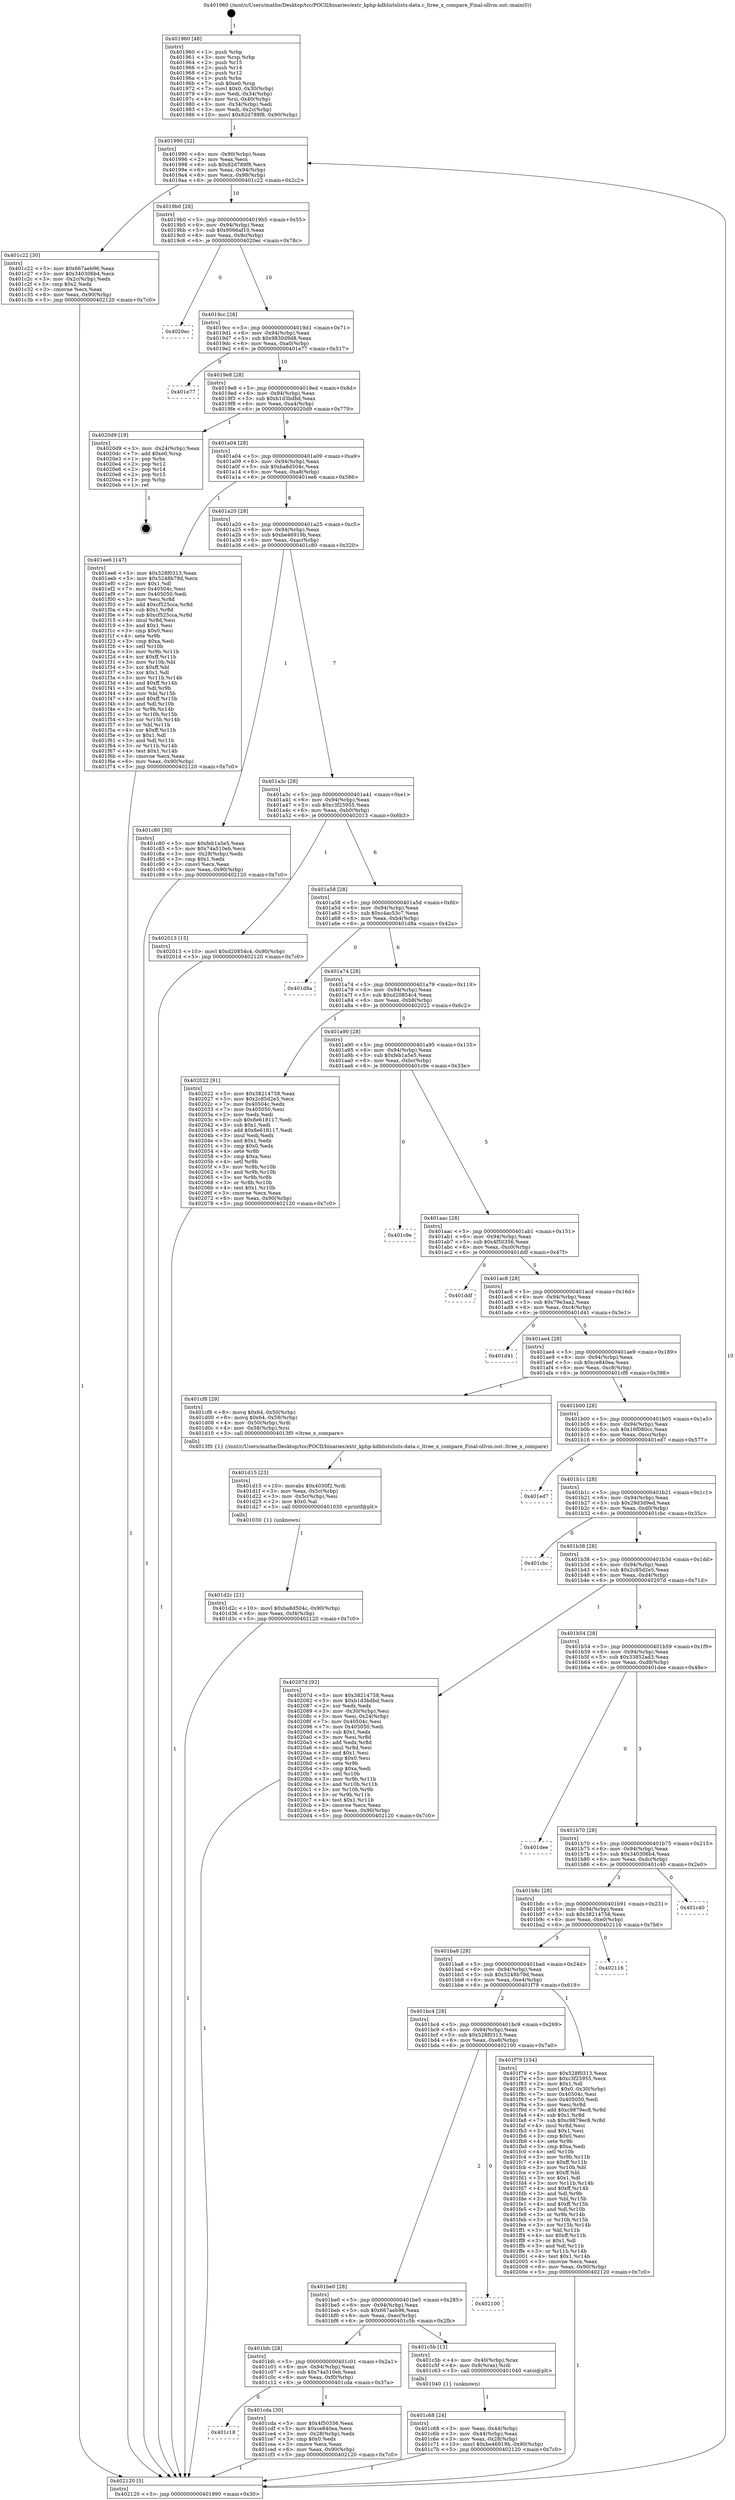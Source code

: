 digraph "0x401960" {
  label = "0x401960 (/mnt/c/Users/mathe/Desktop/tcc/POCII/binaries/extr_kphp-kdblistslists-data.c_ltree_x_compare_Final-ollvm.out::main(0))"
  labelloc = "t"
  node[shape=record]

  Entry [label="",width=0.3,height=0.3,shape=circle,fillcolor=black,style=filled]
  "0x401990" [label="{
     0x401990 [32]\l
     | [instrs]\l
     &nbsp;&nbsp;0x401990 \<+6\>: mov -0x90(%rbp),%eax\l
     &nbsp;&nbsp;0x401996 \<+2\>: mov %eax,%ecx\l
     &nbsp;&nbsp;0x401998 \<+6\>: sub $0x82d789f8,%ecx\l
     &nbsp;&nbsp;0x40199e \<+6\>: mov %eax,-0x94(%rbp)\l
     &nbsp;&nbsp;0x4019a4 \<+6\>: mov %ecx,-0x98(%rbp)\l
     &nbsp;&nbsp;0x4019aa \<+6\>: je 0000000000401c22 \<main+0x2c2\>\l
  }"]
  "0x401c22" [label="{
     0x401c22 [30]\l
     | [instrs]\l
     &nbsp;&nbsp;0x401c22 \<+5\>: mov $0x667aeb96,%eax\l
     &nbsp;&nbsp;0x401c27 \<+5\>: mov $0x340306b4,%ecx\l
     &nbsp;&nbsp;0x401c2c \<+3\>: mov -0x2c(%rbp),%edx\l
     &nbsp;&nbsp;0x401c2f \<+3\>: cmp $0x2,%edx\l
     &nbsp;&nbsp;0x401c32 \<+3\>: cmovne %ecx,%eax\l
     &nbsp;&nbsp;0x401c35 \<+6\>: mov %eax,-0x90(%rbp)\l
     &nbsp;&nbsp;0x401c3b \<+5\>: jmp 0000000000402120 \<main+0x7c0\>\l
  }"]
  "0x4019b0" [label="{
     0x4019b0 [28]\l
     | [instrs]\l
     &nbsp;&nbsp;0x4019b0 \<+5\>: jmp 00000000004019b5 \<main+0x55\>\l
     &nbsp;&nbsp;0x4019b5 \<+6\>: mov -0x94(%rbp),%eax\l
     &nbsp;&nbsp;0x4019bb \<+5\>: sub $0x9066af10,%eax\l
     &nbsp;&nbsp;0x4019c0 \<+6\>: mov %eax,-0x9c(%rbp)\l
     &nbsp;&nbsp;0x4019c6 \<+6\>: je 00000000004020ec \<main+0x78c\>\l
  }"]
  "0x402120" [label="{
     0x402120 [5]\l
     | [instrs]\l
     &nbsp;&nbsp;0x402120 \<+5\>: jmp 0000000000401990 \<main+0x30\>\l
  }"]
  "0x401960" [label="{
     0x401960 [48]\l
     | [instrs]\l
     &nbsp;&nbsp;0x401960 \<+1\>: push %rbp\l
     &nbsp;&nbsp;0x401961 \<+3\>: mov %rsp,%rbp\l
     &nbsp;&nbsp;0x401964 \<+2\>: push %r15\l
     &nbsp;&nbsp;0x401966 \<+2\>: push %r14\l
     &nbsp;&nbsp;0x401968 \<+2\>: push %r12\l
     &nbsp;&nbsp;0x40196a \<+1\>: push %rbx\l
     &nbsp;&nbsp;0x40196b \<+7\>: sub $0xe0,%rsp\l
     &nbsp;&nbsp;0x401972 \<+7\>: movl $0x0,-0x30(%rbp)\l
     &nbsp;&nbsp;0x401979 \<+3\>: mov %edi,-0x34(%rbp)\l
     &nbsp;&nbsp;0x40197c \<+4\>: mov %rsi,-0x40(%rbp)\l
     &nbsp;&nbsp;0x401980 \<+3\>: mov -0x34(%rbp),%edi\l
     &nbsp;&nbsp;0x401983 \<+3\>: mov %edi,-0x2c(%rbp)\l
     &nbsp;&nbsp;0x401986 \<+10\>: movl $0x82d789f8,-0x90(%rbp)\l
  }"]
  Exit [label="",width=0.3,height=0.3,shape=circle,fillcolor=black,style=filled,peripheries=2]
  "0x4020ec" [label="{
     0x4020ec\l
  }", style=dashed]
  "0x4019cc" [label="{
     0x4019cc [28]\l
     | [instrs]\l
     &nbsp;&nbsp;0x4019cc \<+5\>: jmp 00000000004019d1 \<main+0x71\>\l
     &nbsp;&nbsp;0x4019d1 \<+6\>: mov -0x94(%rbp),%eax\l
     &nbsp;&nbsp;0x4019d7 \<+5\>: sub $0x9830d9d8,%eax\l
     &nbsp;&nbsp;0x4019dc \<+6\>: mov %eax,-0xa0(%rbp)\l
     &nbsp;&nbsp;0x4019e2 \<+6\>: je 0000000000401e77 \<main+0x517\>\l
  }"]
  "0x401d2c" [label="{
     0x401d2c [21]\l
     | [instrs]\l
     &nbsp;&nbsp;0x401d2c \<+10\>: movl $0xba8d504c,-0x90(%rbp)\l
     &nbsp;&nbsp;0x401d36 \<+6\>: mov %eax,-0xf4(%rbp)\l
     &nbsp;&nbsp;0x401d3c \<+5\>: jmp 0000000000402120 \<main+0x7c0\>\l
  }"]
  "0x401e77" [label="{
     0x401e77\l
  }", style=dashed]
  "0x4019e8" [label="{
     0x4019e8 [28]\l
     | [instrs]\l
     &nbsp;&nbsp;0x4019e8 \<+5\>: jmp 00000000004019ed \<main+0x8d\>\l
     &nbsp;&nbsp;0x4019ed \<+6\>: mov -0x94(%rbp),%eax\l
     &nbsp;&nbsp;0x4019f3 \<+5\>: sub $0xb1d3bdbd,%eax\l
     &nbsp;&nbsp;0x4019f8 \<+6\>: mov %eax,-0xa4(%rbp)\l
     &nbsp;&nbsp;0x4019fe \<+6\>: je 00000000004020d9 \<main+0x779\>\l
  }"]
  "0x401d15" [label="{
     0x401d15 [23]\l
     | [instrs]\l
     &nbsp;&nbsp;0x401d15 \<+10\>: movabs $0x4030f2,%rdi\l
     &nbsp;&nbsp;0x401d1f \<+3\>: mov %eax,-0x5c(%rbp)\l
     &nbsp;&nbsp;0x401d22 \<+3\>: mov -0x5c(%rbp),%esi\l
     &nbsp;&nbsp;0x401d25 \<+2\>: mov $0x0,%al\l
     &nbsp;&nbsp;0x401d27 \<+5\>: call 0000000000401030 \<printf@plt\>\l
     | [calls]\l
     &nbsp;&nbsp;0x401030 \{1\} (unknown)\l
  }"]
  "0x4020d9" [label="{
     0x4020d9 [19]\l
     | [instrs]\l
     &nbsp;&nbsp;0x4020d9 \<+3\>: mov -0x24(%rbp),%eax\l
     &nbsp;&nbsp;0x4020dc \<+7\>: add $0xe0,%rsp\l
     &nbsp;&nbsp;0x4020e3 \<+1\>: pop %rbx\l
     &nbsp;&nbsp;0x4020e4 \<+2\>: pop %r12\l
     &nbsp;&nbsp;0x4020e6 \<+2\>: pop %r14\l
     &nbsp;&nbsp;0x4020e8 \<+2\>: pop %r15\l
     &nbsp;&nbsp;0x4020ea \<+1\>: pop %rbp\l
     &nbsp;&nbsp;0x4020eb \<+1\>: ret\l
  }"]
  "0x401a04" [label="{
     0x401a04 [28]\l
     | [instrs]\l
     &nbsp;&nbsp;0x401a04 \<+5\>: jmp 0000000000401a09 \<main+0xa9\>\l
     &nbsp;&nbsp;0x401a09 \<+6\>: mov -0x94(%rbp),%eax\l
     &nbsp;&nbsp;0x401a0f \<+5\>: sub $0xba8d504c,%eax\l
     &nbsp;&nbsp;0x401a14 \<+6\>: mov %eax,-0xa8(%rbp)\l
     &nbsp;&nbsp;0x401a1a \<+6\>: je 0000000000401ee6 \<main+0x586\>\l
  }"]
  "0x401c18" [label="{
     0x401c18\l
  }", style=dashed]
  "0x401ee6" [label="{
     0x401ee6 [147]\l
     | [instrs]\l
     &nbsp;&nbsp;0x401ee6 \<+5\>: mov $0x528f0313,%eax\l
     &nbsp;&nbsp;0x401eeb \<+5\>: mov $0x5248b79d,%ecx\l
     &nbsp;&nbsp;0x401ef0 \<+2\>: mov $0x1,%dl\l
     &nbsp;&nbsp;0x401ef2 \<+7\>: mov 0x40504c,%esi\l
     &nbsp;&nbsp;0x401ef9 \<+7\>: mov 0x405050,%edi\l
     &nbsp;&nbsp;0x401f00 \<+3\>: mov %esi,%r8d\l
     &nbsp;&nbsp;0x401f03 \<+7\>: add $0xcf525cca,%r8d\l
     &nbsp;&nbsp;0x401f0a \<+4\>: sub $0x1,%r8d\l
     &nbsp;&nbsp;0x401f0e \<+7\>: sub $0xcf525cca,%r8d\l
     &nbsp;&nbsp;0x401f15 \<+4\>: imul %r8d,%esi\l
     &nbsp;&nbsp;0x401f19 \<+3\>: and $0x1,%esi\l
     &nbsp;&nbsp;0x401f1c \<+3\>: cmp $0x0,%esi\l
     &nbsp;&nbsp;0x401f1f \<+4\>: sete %r9b\l
     &nbsp;&nbsp;0x401f23 \<+3\>: cmp $0xa,%edi\l
     &nbsp;&nbsp;0x401f26 \<+4\>: setl %r10b\l
     &nbsp;&nbsp;0x401f2a \<+3\>: mov %r9b,%r11b\l
     &nbsp;&nbsp;0x401f2d \<+4\>: xor $0xff,%r11b\l
     &nbsp;&nbsp;0x401f31 \<+3\>: mov %r10b,%bl\l
     &nbsp;&nbsp;0x401f34 \<+3\>: xor $0xff,%bl\l
     &nbsp;&nbsp;0x401f37 \<+3\>: xor $0x1,%dl\l
     &nbsp;&nbsp;0x401f3a \<+3\>: mov %r11b,%r14b\l
     &nbsp;&nbsp;0x401f3d \<+4\>: and $0xff,%r14b\l
     &nbsp;&nbsp;0x401f41 \<+3\>: and %dl,%r9b\l
     &nbsp;&nbsp;0x401f44 \<+3\>: mov %bl,%r15b\l
     &nbsp;&nbsp;0x401f47 \<+4\>: and $0xff,%r15b\l
     &nbsp;&nbsp;0x401f4b \<+3\>: and %dl,%r10b\l
     &nbsp;&nbsp;0x401f4e \<+3\>: or %r9b,%r14b\l
     &nbsp;&nbsp;0x401f51 \<+3\>: or %r10b,%r15b\l
     &nbsp;&nbsp;0x401f54 \<+3\>: xor %r15b,%r14b\l
     &nbsp;&nbsp;0x401f57 \<+3\>: or %bl,%r11b\l
     &nbsp;&nbsp;0x401f5a \<+4\>: xor $0xff,%r11b\l
     &nbsp;&nbsp;0x401f5e \<+3\>: or $0x1,%dl\l
     &nbsp;&nbsp;0x401f61 \<+3\>: and %dl,%r11b\l
     &nbsp;&nbsp;0x401f64 \<+3\>: or %r11b,%r14b\l
     &nbsp;&nbsp;0x401f67 \<+4\>: test $0x1,%r14b\l
     &nbsp;&nbsp;0x401f6b \<+3\>: cmovne %ecx,%eax\l
     &nbsp;&nbsp;0x401f6e \<+6\>: mov %eax,-0x90(%rbp)\l
     &nbsp;&nbsp;0x401f74 \<+5\>: jmp 0000000000402120 \<main+0x7c0\>\l
  }"]
  "0x401a20" [label="{
     0x401a20 [28]\l
     | [instrs]\l
     &nbsp;&nbsp;0x401a20 \<+5\>: jmp 0000000000401a25 \<main+0xc5\>\l
     &nbsp;&nbsp;0x401a25 \<+6\>: mov -0x94(%rbp),%eax\l
     &nbsp;&nbsp;0x401a2b \<+5\>: sub $0xbe46919b,%eax\l
     &nbsp;&nbsp;0x401a30 \<+6\>: mov %eax,-0xac(%rbp)\l
     &nbsp;&nbsp;0x401a36 \<+6\>: je 0000000000401c80 \<main+0x320\>\l
  }"]
  "0x401cda" [label="{
     0x401cda [30]\l
     | [instrs]\l
     &nbsp;&nbsp;0x401cda \<+5\>: mov $0x4f50356,%eax\l
     &nbsp;&nbsp;0x401cdf \<+5\>: mov $0xce840ea,%ecx\l
     &nbsp;&nbsp;0x401ce4 \<+3\>: mov -0x28(%rbp),%edx\l
     &nbsp;&nbsp;0x401ce7 \<+3\>: cmp $0x0,%edx\l
     &nbsp;&nbsp;0x401cea \<+3\>: cmove %ecx,%eax\l
     &nbsp;&nbsp;0x401ced \<+6\>: mov %eax,-0x90(%rbp)\l
     &nbsp;&nbsp;0x401cf3 \<+5\>: jmp 0000000000402120 \<main+0x7c0\>\l
  }"]
  "0x401c80" [label="{
     0x401c80 [30]\l
     | [instrs]\l
     &nbsp;&nbsp;0x401c80 \<+5\>: mov $0xfeb1a5e5,%eax\l
     &nbsp;&nbsp;0x401c85 \<+5\>: mov $0x74a510eb,%ecx\l
     &nbsp;&nbsp;0x401c8a \<+3\>: mov -0x28(%rbp),%edx\l
     &nbsp;&nbsp;0x401c8d \<+3\>: cmp $0x1,%edx\l
     &nbsp;&nbsp;0x401c90 \<+3\>: cmovl %ecx,%eax\l
     &nbsp;&nbsp;0x401c93 \<+6\>: mov %eax,-0x90(%rbp)\l
     &nbsp;&nbsp;0x401c99 \<+5\>: jmp 0000000000402120 \<main+0x7c0\>\l
  }"]
  "0x401a3c" [label="{
     0x401a3c [28]\l
     | [instrs]\l
     &nbsp;&nbsp;0x401a3c \<+5\>: jmp 0000000000401a41 \<main+0xe1\>\l
     &nbsp;&nbsp;0x401a41 \<+6\>: mov -0x94(%rbp),%eax\l
     &nbsp;&nbsp;0x401a47 \<+5\>: sub $0xc3f25955,%eax\l
     &nbsp;&nbsp;0x401a4c \<+6\>: mov %eax,-0xb0(%rbp)\l
     &nbsp;&nbsp;0x401a52 \<+6\>: je 0000000000402013 \<main+0x6b3\>\l
  }"]
  "0x401c68" [label="{
     0x401c68 [24]\l
     | [instrs]\l
     &nbsp;&nbsp;0x401c68 \<+3\>: mov %eax,-0x44(%rbp)\l
     &nbsp;&nbsp;0x401c6b \<+3\>: mov -0x44(%rbp),%eax\l
     &nbsp;&nbsp;0x401c6e \<+3\>: mov %eax,-0x28(%rbp)\l
     &nbsp;&nbsp;0x401c71 \<+10\>: movl $0xbe46919b,-0x90(%rbp)\l
     &nbsp;&nbsp;0x401c7b \<+5\>: jmp 0000000000402120 \<main+0x7c0\>\l
  }"]
  "0x402013" [label="{
     0x402013 [15]\l
     | [instrs]\l
     &nbsp;&nbsp;0x402013 \<+10\>: movl $0xd20854c4,-0x90(%rbp)\l
     &nbsp;&nbsp;0x40201d \<+5\>: jmp 0000000000402120 \<main+0x7c0\>\l
  }"]
  "0x401a58" [label="{
     0x401a58 [28]\l
     | [instrs]\l
     &nbsp;&nbsp;0x401a58 \<+5\>: jmp 0000000000401a5d \<main+0xfd\>\l
     &nbsp;&nbsp;0x401a5d \<+6\>: mov -0x94(%rbp),%eax\l
     &nbsp;&nbsp;0x401a63 \<+5\>: sub $0xc4ac53c7,%eax\l
     &nbsp;&nbsp;0x401a68 \<+6\>: mov %eax,-0xb4(%rbp)\l
     &nbsp;&nbsp;0x401a6e \<+6\>: je 0000000000401d8a \<main+0x42a\>\l
  }"]
  "0x401bfc" [label="{
     0x401bfc [28]\l
     | [instrs]\l
     &nbsp;&nbsp;0x401bfc \<+5\>: jmp 0000000000401c01 \<main+0x2a1\>\l
     &nbsp;&nbsp;0x401c01 \<+6\>: mov -0x94(%rbp),%eax\l
     &nbsp;&nbsp;0x401c07 \<+5\>: sub $0x74a510eb,%eax\l
     &nbsp;&nbsp;0x401c0c \<+6\>: mov %eax,-0xf0(%rbp)\l
     &nbsp;&nbsp;0x401c12 \<+6\>: je 0000000000401cda \<main+0x37a\>\l
  }"]
  "0x401d8a" [label="{
     0x401d8a\l
  }", style=dashed]
  "0x401a74" [label="{
     0x401a74 [28]\l
     | [instrs]\l
     &nbsp;&nbsp;0x401a74 \<+5\>: jmp 0000000000401a79 \<main+0x119\>\l
     &nbsp;&nbsp;0x401a79 \<+6\>: mov -0x94(%rbp),%eax\l
     &nbsp;&nbsp;0x401a7f \<+5\>: sub $0xd20854c4,%eax\l
     &nbsp;&nbsp;0x401a84 \<+6\>: mov %eax,-0xb8(%rbp)\l
     &nbsp;&nbsp;0x401a8a \<+6\>: je 0000000000402022 \<main+0x6c2\>\l
  }"]
  "0x401c5b" [label="{
     0x401c5b [13]\l
     | [instrs]\l
     &nbsp;&nbsp;0x401c5b \<+4\>: mov -0x40(%rbp),%rax\l
     &nbsp;&nbsp;0x401c5f \<+4\>: mov 0x8(%rax),%rdi\l
     &nbsp;&nbsp;0x401c63 \<+5\>: call 0000000000401040 \<atoi@plt\>\l
     | [calls]\l
     &nbsp;&nbsp;0x401040 \{1\} (unknown)\l
  }"]
  "0x402022" [label="{
     0x402022 [91]\l
     | [instrs]\l
     &nbsp;&nbsp;0x402022 \<+5\>: mov $0x38214758,%eax\l
     &nbsp;&nbsp;0x402027 \<+5\>: mov $0x2c85d2e5,%ecx\l
     &nbsp;&nbsp;0x40202c \<+7\>: mov 0x40504c,%edx\l
     &nbsp;&nbsp;0x402033 \<+7\>: mov 0x405050,%esi\l
     &nbsp;&nbsp;0x40203a \<+2\>: mov %edx,%edi\l
     &nbsp;&nbsp;0x40203c \<+6\>: sub $0x8e618117,%edi\l
     &nbsp;&nbsp;0x402042 \<+3\>: sub $0x1,%edi\l
     &nbsp;&nbsp;0x402045 \<+6\>: add $0x8e618117,%edi\l
     &nbsp;&nbsp;0x40204b \<+3\>: imul %edi,%edx\l
     &nbsp;&nbsp;0x40204e \<+3\>: and $0x1,%edx\l
     &nbsp;&nbsp;0x402051 \<+3\>: cmp $0x0,%edx\l
     &nbsp;&nbsp;0x402054 \<+4\>: sete %r8b\l
     &nbsp;&nbsp;0x402058 \<+3\>: cmp $0xa,%esi\l
     &nbsp;&nbsp;0x40205b \<+4\>: setl %r9b\l
     &nbsp;&nbsp;0x40205f \<+3\>: mov %r8b,%r10b\l
     &nbsp;&nbsp;0x402062 \<+3\>: and %r9b,%r10b\l
     &nbsp;&nbsp;0x402065 \<+3\>: xor %r9b,%r8b\l
     &nbsp;&nbsp;0x402068 \<+3\>: or %r8b,%r10b\l
     &nbsp;&nbsp;0x40206b \<+4\>: test $0x1,%r10b\l
     &nbsp;&nbsp;0x40206f \<+3\>: cmovne %ecx,%eax\l
     &nbsp;&nbsp;0x402072 \<+6\>: mov %eax,-0x90(%rbp)\l
     &nbsp;&nbsp;0x402078 \<+5\>: jmp 0000000000402120 \<main+0x7c0\>\l
  }"]
  "0x401a90" [label="{
     0x401a90 [28]\l
     | [instrs]\l
     &nbsp;&nbsp;0x401a90 \<+5\>: jmp 0000000000401a95 \<main+0x135\>\l
     &nbsp;&nbsp;0x401a95 \<+6\>: mov -0x94(%rbp),%eax\l
     &nbsp;&nbsp;0x401a9b \<+5\>: sub $0xfeb1a5e5,%eax\l
     &nbsp;&nbsp;0x401aa0 \<+6\>: mov %eax,-0xbc(%rbp)\l
     &nbsp;&nbsp;0x401aa6 \<+6\>: je 0000000000401c9e \<main+0x33e\>\l
  }"]
  "0x401be0" [label="{
     0x401be0 [28]\l
     | [instrs]\l
     &nbsp;&nbsp;0x401be0 \<+5\>: jmp 0000000000401be5 \<main+0x285\>\l
     &nbsp;&nbsp;0x401be5 \<+6\>: mov -0x94(%rbp),%eax\l
     &nbsp;&nbsp;0x401beb \<+5\>: sub $0x667aeb96,%eax\l
     &nbsp;&nbsp;0x401bf0 \<+6\>: mov %eax,-0xec(%rbp)\l
     &nbsp;&nbsp;0x401bf6 \<+6\>: je 0000000000401c5b \<main+0x2fb\>\l
  }"]
  "0x401c9e" [label="{
     0x401c9e\l
  }", style=dashed]
  "0x401aac" [label="{
     0x401aac [28]\l
     | [instrs]\l
     &nbsp;&nbsp;0x401aac \<+5\>: jmp 0000000000401ab1 \<main+0x151\>\l
     &nbsp;&nbsp;0x401ab1 \<+6\>: mov -0x94(%rbp),%eax\l
     &nbsp;&nbsp;0x401ab7 \<+5\>: sub $0x4f50356,%eax\l
     &nbsp;&nbsp;0x401abc \<+6\>: mov %eax,-0xc0(%rbp)\l
     &nbsp;&nbsp;0x401ac2 \<+6\>: je 0000000000401ddf \<main+0x47f\>\l
  }"]
  "0x402100" [label="{
     0x402100\l
  }", style=dashed]
  "0x401ddf" [label="{
     0x401ddf\l
  }", style=dashed]
  "0x401ac8" [label="{
     0x401ac8 [28]\l
     | [instrs]\l
     &nbsp;&nbsp;0x401ac8 \<+5\>: jmp 0000000000401acd \<main+0x16d\>\l
     &nbsp;&nbsp;0x401acd \<+6\>: mov -0x94(%rbp),%eax\l
     &nbsp;&nbsp;0x401ad3 \<+5\>: sub $0x79e3aa2,%eax\l
     &nbsp;&nbsp;0x401ad8 \<+6\>: mov %eax,-0xc4(%rbp)\l
     &nbsp;&nbsp;0x401ade \<+6\>: je 0000000000401d41 \<main+0x3e1\>\l
  }"]
  "0x401bc4" [label="{
     0x401bc4 [28]\l
     | [instrs]\l
     &nbsp;&nbsp;0x401bc4 \<+5\>: jmp 0000000000401bc9 \<main+0x269\>\l
     &nbsp;&nbsp;0x401bc9 \<+6\>: mov -0x94(%rbp),%eax\l
     &nbsp;&nbsp;0x401bcf \<+5\>: sub $0x528f0313,%eax\l
     &nbsp;&nbsp;0x401bd4 \<+6\>: mov %eax,-0xe8(%rbp)\l
     &nbsp;&nbsp;0x401bda \<+6\>: je 0000000000402100 \<main+0x7a0\>\l
  }"]
  "0x401d41" [label="{
     0x401d41\l
  }", style=dashed]
  "0x401ae4" [label="{
     0x401ae4 [28]\l
     | [instrs]\l
     &nbsp;&nbsp;0x401ae4 \<+5\>: jmp 0000000000401ae9 \<main+0x189\>\l
     &nbsp;&nbsp;0x401ae9 \<+6\>: mov -0x94(%rbp),%eax\l
     &nbsp;&nbsp;0x401aef \<+5\>: sub $0xce840ea,%eax\l
     &nbsp;&nbsp;0x401af4 \<+6\>: mov %eax,-0xc8(%rbp)\l
     &nbsp;&nbsp;0x401afa \<+6\>: je 0000000000401cf8 \<main+0x398\>\l
  }"]
  "0x401f79" [label="{
     0x401f79 [154]\l
     | [instrs]\l
     &nbsp;&nbsp;0x401f79 \<+5\>: mov $0x528f0313,%eax\l
     &nbsp;&nbsp;0x401f7e \<+5\>: mov $0xc3f25955,%ecx\l
     &nbsp;&nbsp;0x401f83 \<+2\>: mov $0x1,%dl\l
     &nbsp;&nbsp;0x401f85 \<+7\>: movl $0x0,-0x30(%rbp)\l
     &nbsp;&nbsp;0x401f8c \<+7\>: mov 0x40504c,%esi\l
     &nbsp;&nbsp;0x401f93 \<+7\>: mov 0x405050,%edi\l
     &nbsp;&nbsp;0x401f9a \<+3\>: mov %esi,%r8d\l
     &nbsp;&nbsp;0x401f9d \<+7\>: add $0xc9879ec8,%r8d\l
     &nbsp;&nbsp;0x401fa4 \<+4\>: sub $0x1,%r8d\l
     &nbsp;&nbsp;0x401fa8 \<+7\>: sub $0xc9879ec8,%r8d\l
     &nbsp;&nbsp;0x401faf \<+4\>: imul %r8d,%esi\l
     &nbsp;&nbsp;0x401fb3 \<+3\>: and $0x1,%esi\l
     &nbsp;&nbsp;0x401fb6 \<+3\>: cmp $0x0,%esi\l
     &nbsp;&nbsp;0x401fb9 \<+4\>: sete %r9b\l
     &nbsp;&nbsp;0x401fbd \<+3\>: cmp $0xa,%edi\l
     &nbsp;&nbsp;0x401fc0 \<+4\>: setl %r10b\l
     &nbsp;&nbsp;0x401fc4 \<+3\>: mov %r9b,%r11b\l
     &nbsp;&nbsp;0x401fc7 \<+4\>: xor $0xff,%r11b\l
     &nbsp;&nbsp;0x401fcb \<+3\>: mov %r10b,%bl\l
     &nbsp;&nbsp;0x401fce \<+3\>: xor $0xff,%bl\l
     &nbsp;&nbsp;0x401fd1 \<+3\>: xor $0x1,%dl\l
     &nbsp;&nbsp;0x401fd4 \<+3\>: mov %r11b,%r14b\l
     &nbsp;&nbsp;0x401fd7 \<+4\>: and $0xff,%r14b\l
     &nbsp;&nbsp;0x401fdb \<+3\>: and %dl,%r9b\l
     &nbsp;&nbsp;0x401fde \<+3\>: mov %bl,%r15b\l
     &nbsp;&nbsp;0x401fe1 \<+4\>: and $0xff,%r15b\l
     &nbsp;&nbsp;0x401fe5 \<+3\>: and %dl,%r10b\l
     &nbsp;&nbsp;0x401fe8 \<+3\>: or %r9b,%r14b\l
     &nbsp;&nbsp;0x401feb \<+3\>: or %r10b,%r15b\l
     &nbsp;&nbsp;0x401fee \<+3\>: xor %r15b,%r14b\l
     &nbsp;&nbsp;0x401ff1 \<+3\>: or %bl,%r11b\l
     &nbsp;&nbsp;0x401ff4 \<+4\>: xor $0xff,%r11b\l
     &nbsp;&nbsp;0x401ff8 \<+3\>: or $0x1,%dl\l
     &nbsp;&nbsp;0x401ffb \<+3\>: and %dl,%r11b\l
     &nbsp;&nbsp;0x401ffe \<+3\>: or %r11b,%r14b\l
     &nbsp;&nbsp;0x402001 \<+4\>: test $0x1,%r14b\l
     &nbsp;&nbsp;0x402005 \<+3\>: cmovne %ecx,%eax\l
     &nbsp;&nbsp;0x402008 \<+6\>: mov %eax,-0x90(%rbp)\l
     &nbsp;&nbsp;0x40200e \<+5\>: jmp 0000000000402120 \<main+0x7c0\>\l
  }"]
  "0x401cf8" [label="{
     0x401cf8 [29]\l
     | [instrs]\l
     &nbsp;&nbsp;0x401cf8 \<+8\>: movq $0x64,-0x50(%rbp)\l
     &nbsp;&nbsp;0x401d00 \<+8\>: movq $0x64,-0x58(%rbp)\l
     &nbsp;&nbsp;0x401d08 \<+4\>: mov -0x50(%rbp),%rdi\l
     &nbsp;&nbsp;0x401d0c \<+4\>: mov -0x58(%rbp),%rsi\l
     &nbsp;&nbsp;0x401d10 \<+5\>: call 00000000004013f0 \<ltree_x_compare\>\l
     | [calls]\l
     &nbsp;&nbsp;0x4013f0 \{1\} (/mnt/c/Users/mathe/Desktop/tcc/POCII/binaries/extr_kphp-kdblistslists-data.c_ltree_x_compare_Final-ollvm.out::ltree_x_compare)\l
  }"]
  "0x401b00" [label="{
     0x401b00 [28]\l
     | [instrs]\l
     &nbsp;&nbsp;0x401b00 \<+5\>: jmp 0000000000401b05 \<main+0x1a5\>\l
     &nbsp;&nbsp;0x401b05 \<+6\>: mov -0x94(%rbp),%eax\l
     &nbsp;&nbsp;0x401b0b \<+5\>: sub $0x16f080cc,%eax\l
     &nbsp;&nbsp;0x401b10 \<+6\>: mov %eax,-0xcc(%rbp)\l
     &nbsp;&nbsp;0x401b16 \<+6\>: je 0000000000401ed7 \<main+0x577\>\l
  }"]
  "0x401ba8" [label="{
     0x401ba8 [28]\l
     | [instrs]\l
     &nbsp;&nbsp;0x401ba8 \<+5\>: jmp 0000000000401bad \<main+0x24d\>\l
     &nbsp;&nbsp;0x401bad \<+6\>: mov -0x94(%rbp),%eax\l
     &nbsp;&nbsp;0x401bb3 \<+5\>: sub $0x5248b79d,%eax\l
     &nbsp;&nbsp;0x401bb8 \<+6\>: mov %eax,-0xe4(%rbp)\l
     &nbsp;&nbsp;0x401bbe \<+6\>: je 0000000000401f79 \<main+0x619\>\l
  }"]
  "0x401ed7" [label="{
     0x401ed7\l
  }", style=dashed]
  "0x401b1c" [label="{
     0x401b1c [28]\l
     | [instrs]\l
     &nbsp;&nbsp;0x401b1c \<+5\>: jmp 0000000000401b21 \<main+0x1c1\>\l
     &nbsp;&nbsp;0x401b21 \<+6\>: mov -0x94(%rbp),%eax\l
     &nbsp;&nbsp;0x401b27 \<+5\>: sub $0x29d3d9ed,%eax\l
     &nbsp;&nbsp;0x401b2c \<+6\>: mov %eax,-0xd0(%rbp)\l
     &nbsp;&nbsp;0x401b32 \<+6\>: je 0000000000401cbc \<main+0x35c\>\l
  }"]
  "0x402116" [label="{
     0x402116\l
  }", style=dashed]
  "0x401cbc" [label="{
     0x401cbc\l
  }", style=dashed]
  "0x401b38" [label="{
     0x401b38 [28]\l
     | [instrs]\l
     &nbsp;&nbsp;0x401b38 \<+5\>: jmp 0000000000401b3d \<main+0x1dd\>\l
     &nbsp;&nbsp;0x401b3d \<+6\>: mov -0x94(%rbp),%eax\l
     &nbsp;&nbsp;0x401b43 \<+5\>: sub $0x2c85d2e5,%eax\l
     &nbsp;&nbsp;0x401b48 \<+6\>: mov %eax,-0xd4(%rbp)\l
     &nbsp;&nbsp;0x401b4e \<+6\>: je 000000000040207d \<main+0x71d\>\l
  }"]
  "0x401b8c" [label="{
     0x401b8c [28]\l
     | [instrs]\l
     &nbsp;&nbsp;0x401b8c \<+5\>: jmp 0000000000401b91 \<main+0x231\>\l
     &nbsp;&nbsp;0x401b91 \<+6\>: mov -0x94(%rbp),%eax\l
     &nbsp;&nbsp;0x401b97 \<+5\>: sub $0x38214758,%eax\l
     &nbsp;&nbsp;0x401b9c \<+6\>: mov %eax,-0xe0(%rbp)\l
     &nbsp;&nbsp;0x401ba2 \<+6\>: je 0000000000402116 \<main+0x7b6\>\l
  }"]
  "0x40207d" [label="{
     0x40207d [92]\l
     | [instrs]\l
     &nbsp;&nbsp;0x40207d \<+5\>: mov $0x38214758,%eax\l
     &nbsp;&nbsp;0x402082 \<+5\>: mov $0xb1d3bdbd,%ecx\l
     &nbsp;&nbsp;0x402087 \<+2\>: xor %edx,%edx\l
     &nbsp;&nbsp;0x402089 \<+3\>: mov -0x30(%rbp),%esi\l
     &nbsp;&nbsp;0x40208c \<+3\>: mov %esi,-0x24(%rbp)\l
     &nbsp;&nbsp;0x40208f \<+7\>: mov 0x40504c,%esi\l
     &nbsp;&nbsp;0x402096 \<+7\>: mov 0x405050,%edi\l
     &nbsp;&nbsp;0x40209d \<+3\>: sub $0x1,%edx\l
     &nbsp;&nbsp;0x4020a0 \<+3\>: mov %esi,%r8d\l
     &nbsp;&nbsp;0x4020a3 \<+3\>: add %edx,%r8d\l
     &nbsp;&nbsp;0x4020a6 \<+4\>: imul %r8d,%esi\l
     &nbsp;&nbsp;0x4020aa \<+3\>: and $0x1,%esi\l
     &nbsp;&nbsp;0x4020ad \<+3\>: cmp $0x0,%esi\l
     &nbsp;&nbsp;0x4020b0 \<+4\>: sete %r9b\l
     &nbsp;&nbsp;0x4020b4 \<+3\>: cmp $0xa,%edi\l
     &nbsp;&nbsp;0x4020b7 \<+4\>: setl %r10b\l
     &nbsp;&nbsp;0x4020bb \<+3\>: mov %r9b,%r11b\l
     &nbsp;&nbsp;0x4020be \<+3\>: and %r10b,%r11b\l
     &nbsp;&nbsp;0x4020c1 \<+3\>: xor %r10b,%r9b\l
     &nbsp;&nbsp;0x4020c4 \<+3\>: or %r9b,%r11b\l
     &nbsp;&nbsp;0x4020c7 \<+4\>: test $0x1,%r11b\l
     &nbsp;&nbsp;0x4020cb \<+3\>: cmovne %ecx,%eax\l
     &nbsp;&nbsp;0x4020ce \<+6\>: mov %eax,-0x90(%rbp)\l
     &nbsp;&nbsp;0x4020d4 \<+5\>: jmp 0000000000402120 \<main+0x7c0\>\l
  }"]
  "0x401b54" [label="{
     0x401b54 [28]\l
     | [instrs]\l
     &nbsp;&nbsp;0x401b54 \<+5\>: jmp 0000000000401b59 \<main+0x1f9\>\l
     &nbsp;&nbsp;0x401b59 \<+6\>: mov -0x94(%rbp),%eax\l
     &nbsp;&nbsp;0x401b5f \<+5\>: sub $0x33852ad3,%eax\l
     &nbsp;&nbsp;0x401b64 \<+6\>: mov %eax,-0xd8(%rbp)\l
     &nbsp;&nbsp;0x401b6a \<+6\>: je 0000000000401dee \<main+0x48e\>\l
  }"]
  "0x401c40" [label="{
     0x401c40\l
  }", style=dashed]
  "0x401dee" [label="{
     0x401dee\l
  }", style=dashed]
  "0x401b70" [label="{
     0x401b70 [28]\l
     | [instrs]\l
     &nbsp;&nbsp;0x401b70 \<+5\>: jmp 0000000000401b75 \<main+0x215\>\l
     &nbsp;&nbsp;0x401b75 \<+6\>: mov -0x94(%rbp),%eax\l
     &nbsp;&nbsp;0x401b7b \<+5\>: sub $0x340306b4,%eax\l
     &nbsp;&nbsp;0x401b80 \<+6\>: mov %eax,-0xdc(%rbp)\l
     &nbsp;&nbsp;0x401b86 \<+6\>: je 0000000000401c40 \<main+0x2e0\>\l
  }"]
  Entry -> "0x401960" [label=" 1"]
  "0x401990" -> "0x401c22" [label=" 1"]
  "0x401990" -> "0x4019b0" [label=" 10"]
  "0x401c22" -> "0x402120" [label=" 1"]
  "0x401960" -> "0x401990" [label=" 1"]
  "0x402120" -> "0x401990" [label=" 10"]
  "0x4020d9" -> Exit [label=" 1"]
  "0x4019b0" -> "0x4020ec" [label=" 0"]
  "0x4019b0" -> "0x4019cc" [label=" 10"]
  "0x40207d" -> "0x402120" [label=" 1"]
  "0x4019cc" -> "0x401e77" [label=" 0"]
  "0x4019cc" -> "0x4019e8" [label=" 10"]
  "0x402022" -> "0x402120" [label=" 1"]
  "0x4019e8" -> "0x4020d9" [label=" 1"]
  "0x4019e8" -> "0x401a04" [label=" 9"]
  "0x402013" -> "0x402120" [label=" 1"]
  "0x401a04" -> "0x401ee6" [label=" 1"]
  "0x401a04" -> "0x401a20" [label=" 8"]
  "0x401f79" -> "0x402120" [label=" 1"]
  "0x401a20" -> "0x401c80" [label=" 1"]
  "0x401a20" -> "0x401a3c" [label=" 7"]
  "0x401ee6" -> "0x402120" [label=" 1"]
  "0x401a3c" -> "0x402013" [label=" 1"]
  "0x401a3c" -> "0x401a58" [label=" 6"]
  "0x401d15" -> "0x401d2c" [label=" 1"]
  "0x401a58" -> "0x401d8a" [label=" 0"]
  "0x401a58" -> "0x401a74" [label=" 6"]
  "0x401cf8" -> "0x401d15" [label=" 1"]
  "0x401a74" -> "0x402022" [label=" 1"]
  "0x401a74" -> "0x401a90" [label=" 5"]
  "0x401cda" -> "0x402120" [label=" 1"]
  "0x401a90" -> "0x401c9e" [label=" 0"]
  "0x401a90" -> "0x401aac" [label=" 5"]
  "0x401bfc" -> "0x401cda" [label=" 1"]
  "0x401aac" -> "0x401ddf" [label=" 0"]
  "0x401aac" -> "0x401ac8" [label=" 5"]
  "0x401d2c" -> "0x402120" [label=" 1"]
  "0x401ac8" -> "0x401d41" [label=" 0"]
  "0x401ac8" -> "0x401ae4" [label=" 5"]
  "0x401c68" -> "0x402120" [label=" 1"]
  "0x401ae4" -> "0x401cf8" [label=" 1"]
  "0x401ae4" -> "0x401b00" [label=" 4"]
  "0x401c5b" -> "0x401c68" [label=" 1"]
  "0x401b00" -> "0x401ed7" [label=" 0"]
  "0x401b00" -> "0x401b1c" [label=" 4"]
  "0x401be0" -> "0x401c5b" [label=" 1"]
  "0x401b1c" -> "0x401cbc" [label=" 0"]
  "0x401b1c" -> "0x401b38" [label=" 4"]
  "0x401bfc" -> "0x401c18" [label=" 0"]
  "0x401b38" -> "0x40207d" [label=" 1"]
  "0x401b38" -> "0x401b54" [label=" 3"]
  "0x401bc4" -> "0x402100" [label=" 0"]
  "0x401b54" -> "0x401dee" [label=" 0"]
  "0x401b54" -> "0x401b70" [label=" 3"]
  "0x401c80" -> "0x402120" [label=" 1"]
  "0x401b70" -> "0x401c40" [label=" 0"]
  "0x401b70" -> "0x401b8c" [label=" 3"]
  "0x401bc4" -> "0x401be0" [label=" 2"]
  "0x401b8c" -> "0x402116" [label=" 0"]
  "0x401b8c" -> "0x401ba8" [label=" 3"]
  "0x401be0" -> "0x401bfc" [label=" 1"]
  "0x401ba8" -> "0x401f79" [label=" 1"]
  "0x401ba8" -> "0x401bc4" [label=" 2"]
}

